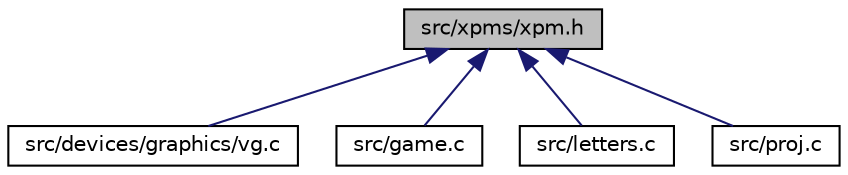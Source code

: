 digraph "src/xpms/xpm.h"
{
 // LATEX_PDF_SIZE
  edge [fontname="Helvetica",fontsize="10",labelfontname="Helvetica",labelfontsize="10"];
  node [fontname="Helvetica",fontsize="10",shape=record];
  Node1 [label="src/xpms/xpm.h",height=0.2,width=0.4,color="black", fillcolor="grey75", style="filled", fontcolor="black",tooltip=" "];
  Node1 -> Node2 [dir="back",color="midnightblue",fontsize="10",style="solid"];
  Node2 [label="src/devices/graphics/vg.c",height=0.2,width=0.4,color="black", fillcolor="white", style="filled",URL="$vg_8c.html",tooltip=" "];
  Node1 -> Node3 [dir="back",color="midnightblue",fontsize="10",style="solid"];
  Node3 [label="src/game.c",height=0.2,width=0.4,color="black", fillcolor="white", style="filled",URL="$game_8c.html",tooltip=" "];
  Node1 -> Node4 [dir="back",color="midnightblue",fontsize="10",style="solid"];
  Node4 [label="src/letters.c",height=0.2,width=0.4,color="black", fillcolor="white", style="filled",URL="$letters_8c.html",tooltip=" "];
  Node1 -> Node5 [dir="back",color="midnightblue",fontsize="10",style="solid"];
  Node5 [label="src/proj.c",height=0.2,width=0.4,color="black", fillcolor="white", style="filled",URL="$proj_8c.html",tooltip=" "];
}
